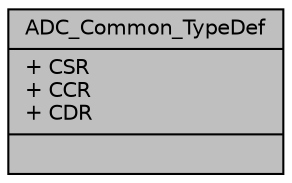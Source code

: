 digraph "ADC_Common_TypeDef"
{
  edge [fontname="Helvetica",fontsize="10",labelfontname="Helvetica",labelfontsize="10"];
  node [fontname="Helvetica",fontsize="10",shape=record];
  Node1 [label="{ADC_Common_TypeDef\n|+ CSR\l+ CCR\l+ CDR\l|}",height=0.2,width=0.4,color="black", fillcolor="grey75", style="filled", fontcolor="black"];
}

